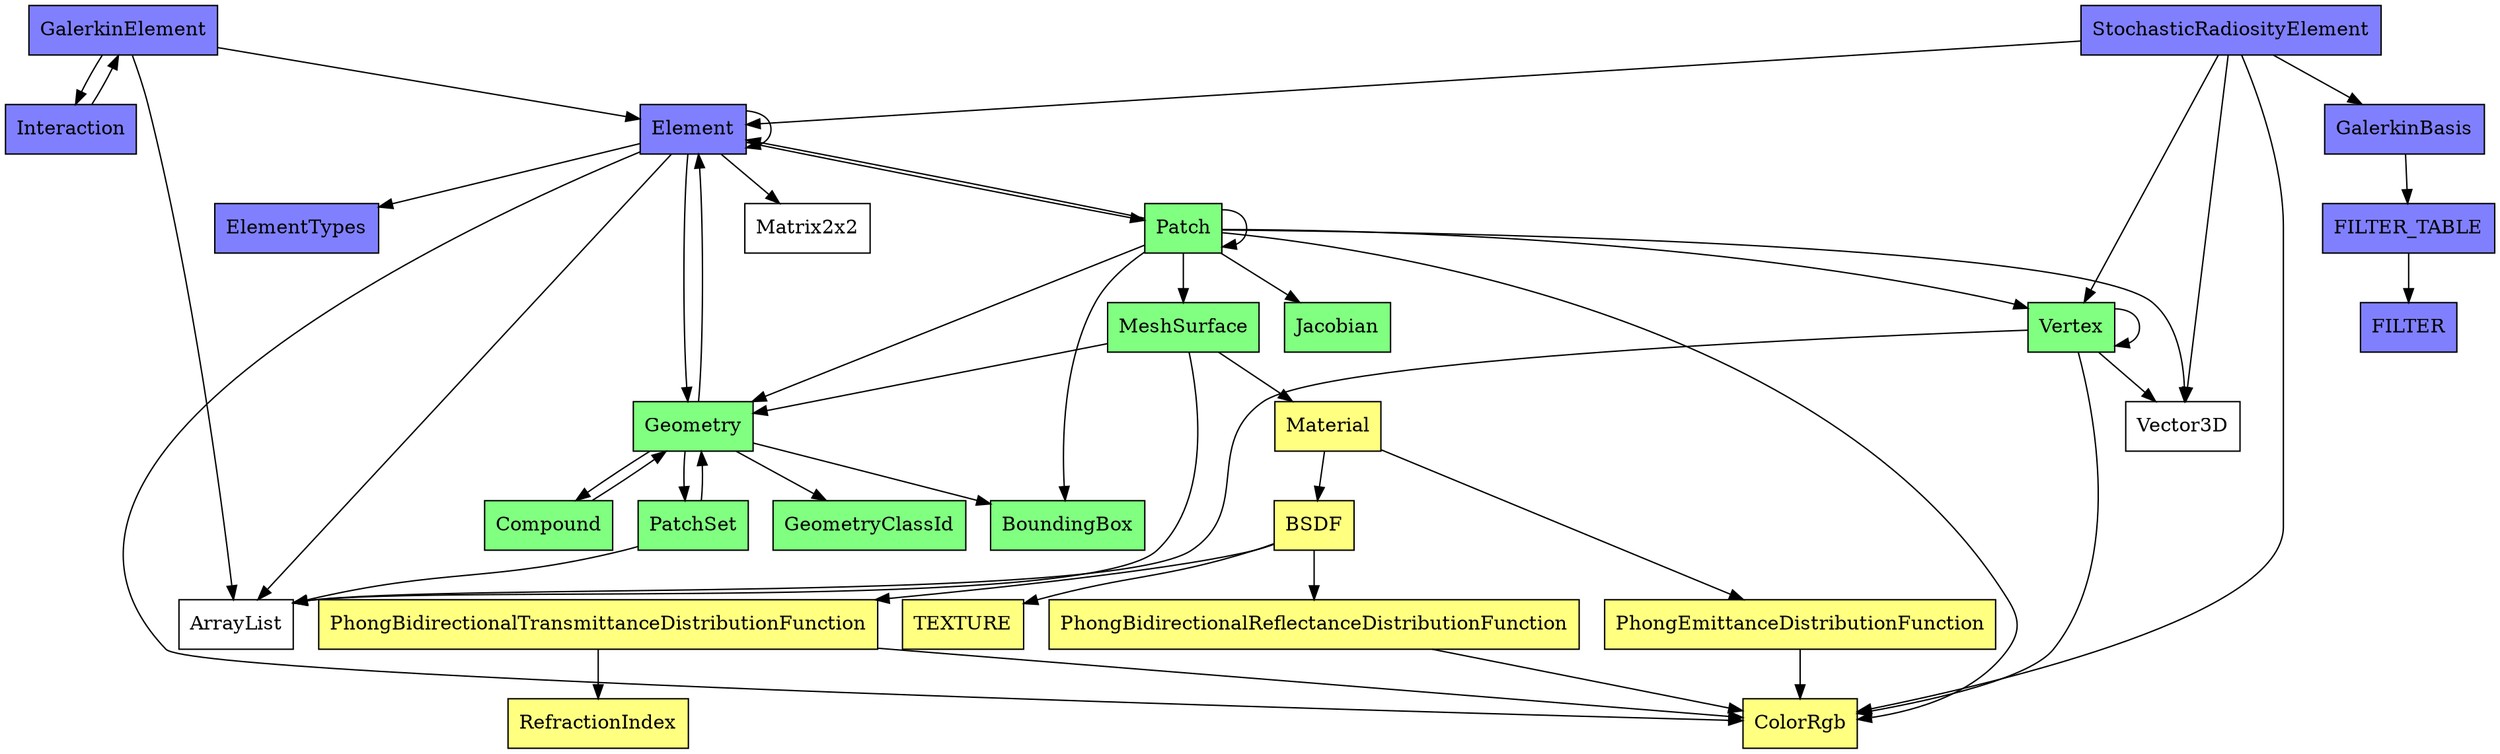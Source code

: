 digraph G {
    Element [shape=box, style=filled, fillcolor="#8080ff"];
    GalerkinElement [shape=box, style=filled, fillcolor="#8080ff"];
    GalerkinBasis [shape=box, style=filled, fillcolor="#8080ff"];
    Interaction [shape=box, style=filled, fillcolor="#8080ff"];
    StochasticRadiosityElement [shape=box, style=filled, fillcolor="#8080ff"];
    ElementTypes [shape=box, style=filled, fillcolor="#8080ff"];
    FILTER_TABLE [shape=box, style=filled, fillcolor="#8080ff"];
    FILTER [shape=box, style=filled, fillcolor="#8080ff"];

    ArrayList [shape=box];
    Vector3D [shape=box];
    Matrix2x2 [shape=box];

    Patch [shape=box, style=filled, fillcolor="#80ff80"];
    Geometry [shape=box, style=filled, fillcolor="#80ff80"];
    MeshSurface [shape=box, style=filled, fillcolor="#80ff80"];
    PatchSet [shape=box, style=filled, fillcolor="#80ff80"];
    Compound [shape=box, style=filled, fillcolor="#80ff80"];
    Vertex [shape=box, style=filled, fillcolor="#80ff80"];
    Jacobian [shape=box, style=filled, fillcolor="#80ff80"];
    BoundingBox [shape=box, style=filled, fillcolor="#80ff80"];
    GeometryClassId [shape=box, style=filled, fillcolor="#80ff80"];

    Material [shape=box, style=filled, fillcolor="#ffff80"];
    BSDF [shape=box, style=filled, fillcolor="#ffff80"];
    PhongEmittanceDistributionFunction [shape=box, style=filled, fillcolor="#ffff80"];
    TEXTURE [shape=box, style=filled, fillcolor="#ffff80"];
    PhongBidirectionalTransmittanceDistributionFunction [shape=box, style=filled, fillcolor="#ffff80"];
    RefractionIndex [shape=box, style=filled, fillcolor="#ffff80"];
    PhongBidirectionalReflectanceDistributionFunction [shape=box, style=filled, fillcolor="#ffff80"];
    ColorRgb [shape=box, style=filled, fillcolor="#ffff80"];

    Vertex -> Vector3D;
    Vertex -> ColorRgb;
    Vertex -> ArrayList;
    Vertex -> Vertex;
    GalerkinBasis -> FILTER_TABLE;
    FILTER_TABLE -> FILTER;
    Element -> ColorRgb;
    Element -> Patch;
    Element -> Geometry;
    Element -> Element;
    Element -> ArrayList;
    Element -> Matrix2x2;
    Element -> ElementTypes;
    Interaction -> GalerkinElement;
    GalerkinElement -> Element;
    GalerkinElement -> ArrayList;
    GalerkinElement -> Interaction;
    StochasticRadiosityElement -> Element;
    StochasticRadiosityElement -> GalerkinBasis;
    StochasticRadiosityElement -> ColorRgb;
    StochasticRadiosityElement -> Vector3D;
    StochasticRadiosityElement -> Vertex;
    Patch -> Patch;
    Patch -> Vertex;
    Patch -> BoundingBox;
    Patch -> Vector3D;
    Patch -> Jacobian;
    Patch -> ColorRgb;
    Patch -> Element;
    Patch -> Geometry;
    Patch -> MeshSurface;
    PhongEmittanceDistributionFunction -> ColorRgb;
    PhongBidirectionalReflectanceDistributionFunction -> ColorRgb;
    PhongBidirectionalTransmittanceDistributionFunction -> ColorRgb;
    PhongBidirectionalTransmittanceDistributionFunction -> RefractionIndex;
    BSDF -> PhongBidirectionalReflectanceDistributionFunction;
    BSDF -> PhongBidirectionalTransmittanceDistributionFunction;
    BSDF -> TEXTURE;
    Material -> PhongEmittanceDistributionFunction;
    Material -> BSDF;
    Geometry -> BoundingBox;
    Geometry -> Element;
    Geometry -> GeometryClassId;
    Geometry -> Compound;
    Geometry -> PatchSet;
    PatchSet -> Geometry;
    PatchSet -> ArrayList;
    MeshSurface -> Geometry;
    MeshSurface -> ArrayList;
    MeshSurface -> Material;
    Compound -> Geometry;
}
